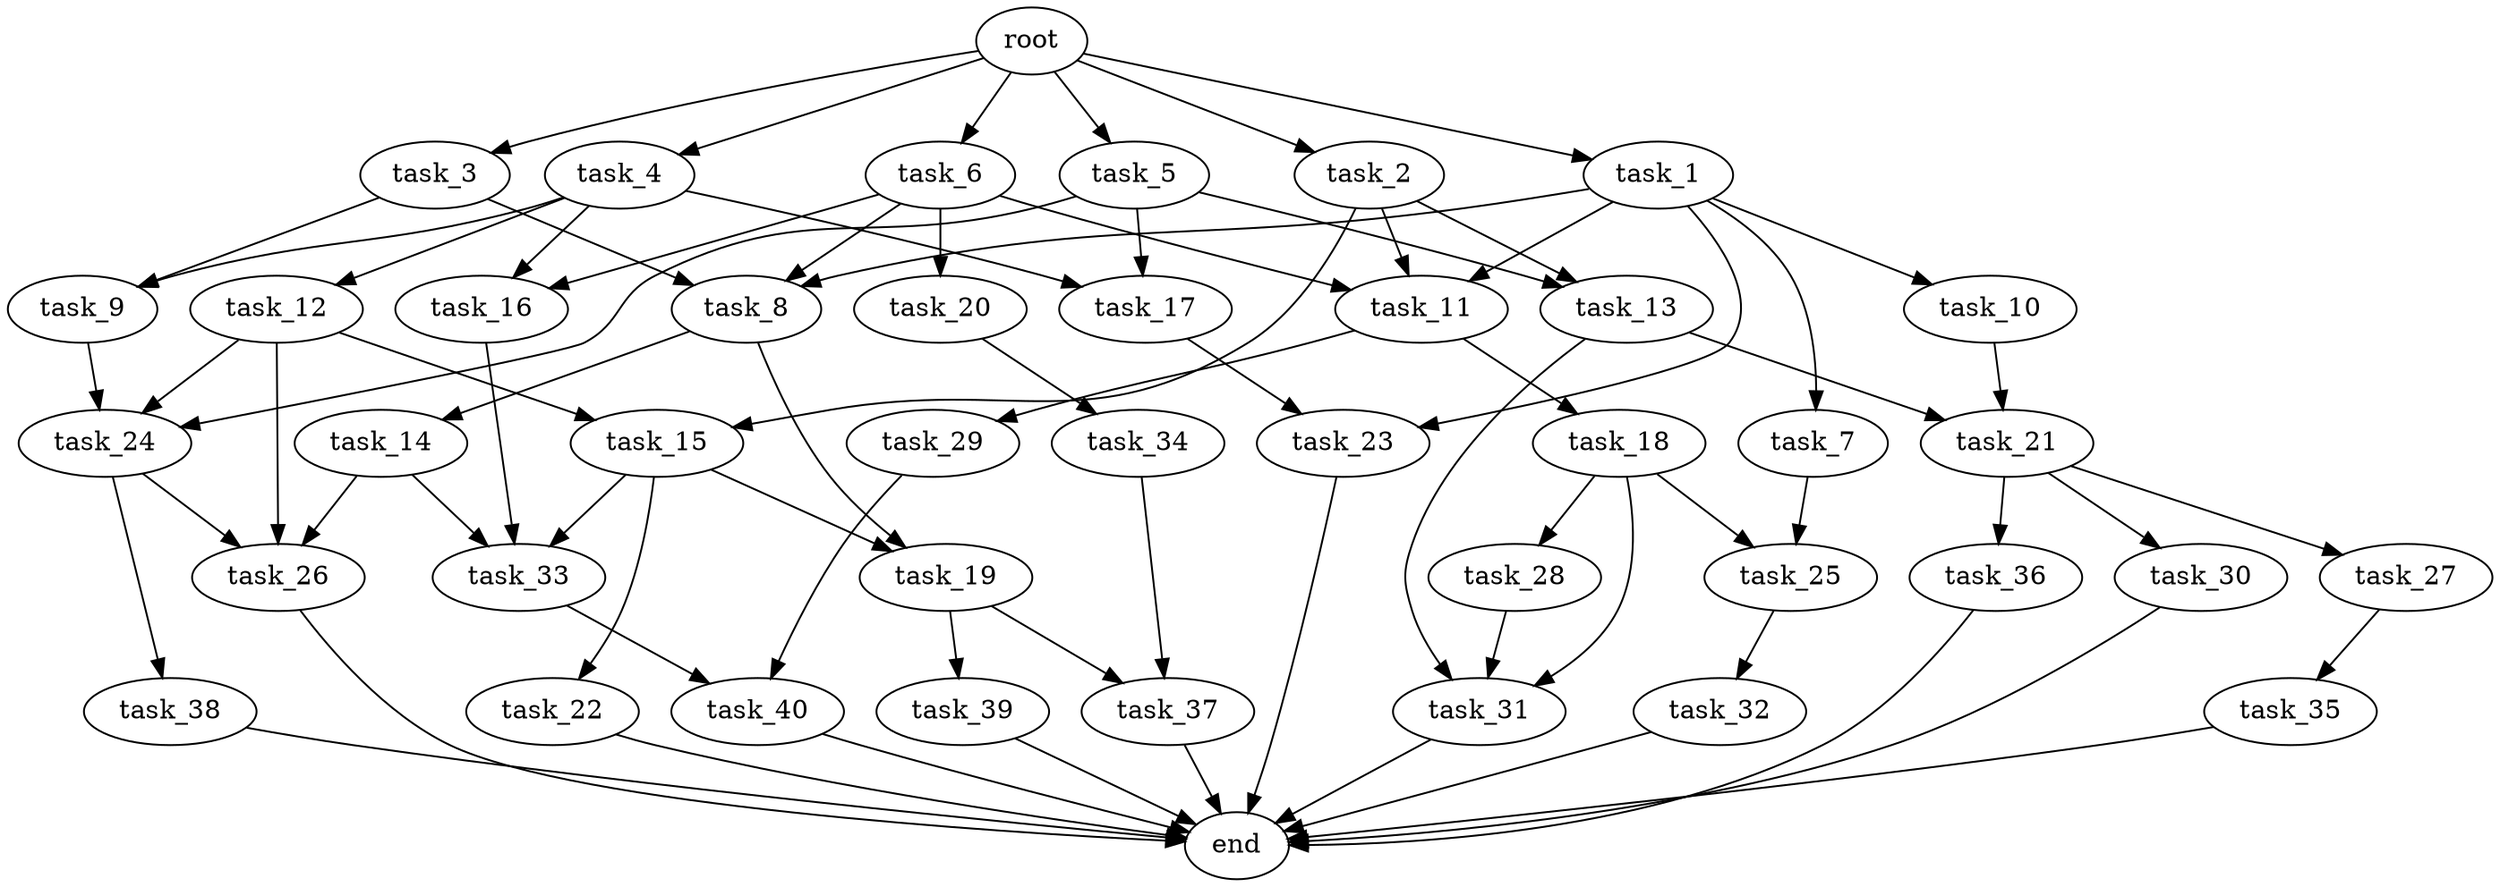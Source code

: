 digraph G {
  root [size="0.000000e+00"];
  task_1 [size="4.636530e+10"];
  task_2 [size="2.621202e+08"];
  task_3 [size="6.687232e+10"];
  task_4 [size="2.335784e+10"];
  task_5 [size="2.254248e+10"];
  task_6 [size="6.772005e+10"];
  task_7 [size="7.889761e+10"];
  task_8 [size="5.004928e+10"];
  task_9 [size="8.640137e+10"];
  task_10 [size="8.063109e+10"];
  task_11 [size="7.240433e+10"];
  task_12 [size="5.282823e+10"];
  task_13 [size="2.772997e+10"];
  task_14 [size="8.013906e+10"];
  task_15 [size="5.368867e+10"];
  task_16 [size="9.930731e+10"];
  task_17 [size="4.052111e+10"];
  task_18 [size="8.661847e+10"];
  task_19 [size="1.838472e+09"];
  task_20 [size="8.467576e+10"];
  task_21 [size="8.165770e+10"];
  task_22 [size="9.929640e+10"];
  task_23 [size="1.818267e+10"];
  task_24 [size="1.610818e+10"];
  task_25 [size="8.781748e+10"];
  task_26 [size="3.110710e+10"];
  task_27 [size="6.565459e+10"];
  task_28 [size="2.790380e+10"];
  task_29 [size="8.021670e+10"];
  task_30 [size="1.865695e+10"];
  task_31 [size="8.632035e+10"];
  task_32 [size="1.185520e+10"];
  task_33 [size="4.015084e+10"];
  task_34 [size="3.110243e+10"];
  task_35 [size="7.439998e+10"];
  task_36 [size="5.279398e+10"];
  task_37 [size="4.290866e+08"];
  task_38 [size="9.459735e+10"];
  task_39 [size="4.967216e+10"];
  task_40 [size="1.005701e+10"];
  end [size="0.000000e+00"];

  root -> task_1 [size="1.000000e-12"];
  root -> task_2 [size="1.000000e-12"];
  root -> task_3 [size="1.000000e-12"];
  root -> task_4 [size="1.000000e-12"];
  root -> task_5 [size="1.000000e-12"];
  root -> task_6 [size="1.000000e-12"];
  task_1 -> task_7 [size="7.889761e+08"];
  task_1 -> task_8 [size="1.668309e+08"];
  task_1 -> task_10 [size="8.063109e+08"];
  task_1 -> task_11 [size="2.413478e+08"];
  task_1 -> task_23 [size="9.091333e+07"];
  task_2 -> task_11 [size="2.413478e+08"];
  task_2 -> task_13 [size="1.386499e+08"];
  task_2 -> task_15 [size="2.684433e+08"];
  task_3 -> task_8 [size="1.668309e+08"];
  task_3 -> task_9 [size="4.320068e+08"];
  task_4 -> task_9 [size="4.320068e+08"];
  task_4 -> task_12 [size="5.282823e+08"];
  task_4 -> task_16 [size="4.965366e+08"];
  task_4 -> task_17 [size="2.026055e+08"];
  task_5 -> task_13 [size="1.386499e+08"];
  task_5 -> task_17 [size="2.026055e+08"];
  task_5 -> task_24 [size="5.369392e+07"];
  task_6 -> task_8 [size="1.668309e+08"];
  task_6 -> task_11 [size="2.413478e+08"];
  task_6 -> task_16 [size="4.965366e+08"];
  task_6 -> task_20 [size="8.467576e+08"];
  task_7 -> task_25 [size="4.390874e+08"];
  task_8 -> task_14 [size="8.013906e+08"];
  task_8 -> task_19 [size="9.192358e+06"];
  task_9 -> task_24 [size="5.369392e+07"];
  task_10 -> task_21 [size="4.082885e+08"];
  task_11 -> task_18 [size="8.661847e+08"];
  task_11 -> task_29 [size="8.021670e+08"];
  task_12 -> task_15 [size="2.684433e+08"];
  task_12 -> task_24 [size="5.369392e+07"];
  task_12 -> task_26 [size="1.036903e+08"];
  task_13 -> task_21 [size="4.082885e+08"];
  task_13 -> task_31 [size="2.877345e+08"];
  task_14 -> task_26 [size="1.036903e+08"];
  task_14 -> task_33 [size="1.338361e+08"];
  task_15 -> task_19 [size="9.192358e+06"];
  task_15 -> task_22 [size="9.929640e+08"];
  task_15 -> task_33 [size="1.338361e+08"];
  task_16 -> task_33 [size="1.338361e+08"];
  task_17 -> task_23 [size="9.091333e+07"];
  task_18 -> task_25 [size="4.390874e+08"];
  task_18 -> task_28 [size="2.790380e+08"];
  task_18 -> task_31 [size="2.877345e+08"];
  task_19 -> task_37 [size="2.145433e+06"];
  task_19 -> task_39 [size="4.967216e+08"];
  task_20 -> task_34 [size="3.110243e+08"];
  task_21 -> task_27 [size="6.565459e+08"];
  task_21 -> task_30 [size="1.865695e+08"];
  task_21 -> task_36 [size="5.279398e+08"];
  task_22 -> end [size="1.000000e-12"];
  task_23 -> end [size="1.000000e-12"];
  task_24 -> task_26 [size="1.036903e+08"];
  task_24 -> task_38 [size="9.459735e+08"];
  task_25 -> task_32 [size="1.185520e+08"];
  task_26 -> end [size="1.000000e-12"];
  task_27 -> task_35 [size="7.439998e+08"];
  task_28 -> task_31 [size="2.877345e+08"];
  task_29 -> task_40 [size="5.028503e+07"];
  task_30 -> end [size="1.000000e-12"];
  task_31 -> end [size="1.000000e-12"];
  task_32 -> end [size="1.000000e-12"];
  task_33 -> task_40 [size="5.028503e+07"];
  task_34 -> task_37 [size="2.145433e+06"];
  task_35 -> end [size="1.000000e-12"];
  task_36 -> end [size="1.000000e-12"];
  task_37 -> end [size="1.000000e-12"];
  task_38 -> end [size="1.000000e-12"];
  task_39 -> end [size="1.000000e-12"];
  task_40 -> end [size="1.000000e-12"];
}
